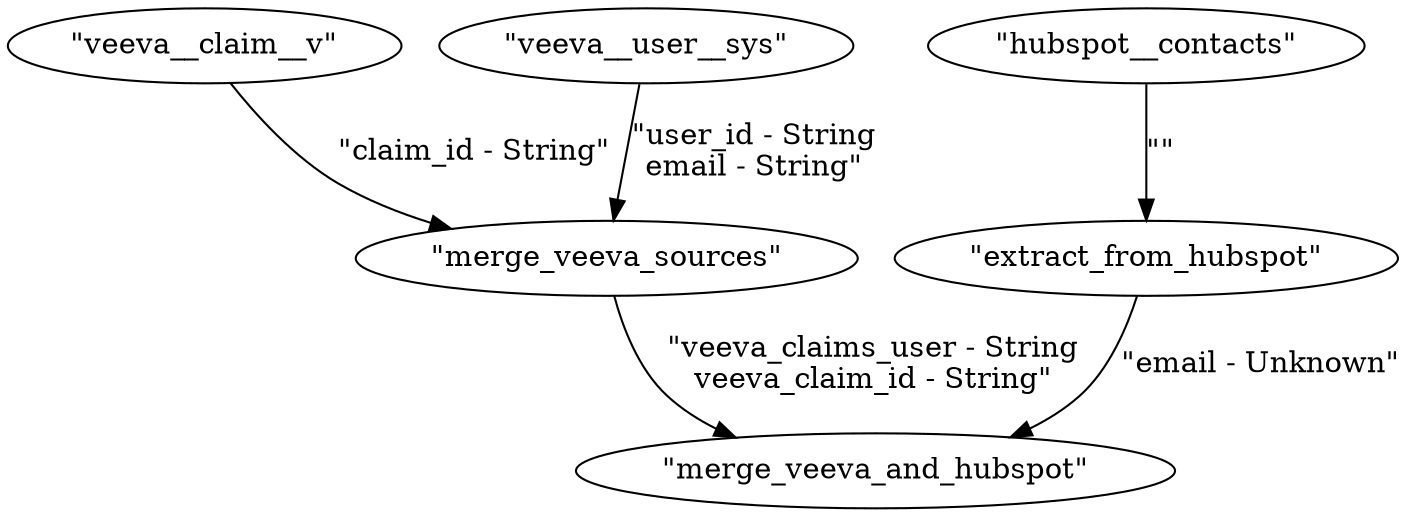 digraph {
    0 [ label = "\"veeva__claim__v\"" ]
    1 [ label = "\"merge_veeva_sources\"" ]
    2 [ label = "\"veeva__user__sys\"" ]
    3 [ label = "\"extract_from_hubspot\"" ]
    4 [ label = "\"merge_veeva_and_hubspot\"" ]
    5 [ label = "\"hubspot__contacts\"" ]
    0 -> 1 [ label = "\"claim_id - String\"" ]
    2 -> 1 [ label = "\"user_id - String
email - String\"" ]
    3 -> 4 [ label = "\"email - Unknown\"" ]
    1 -> 4 [ label = "\"veeva_claims_user - String
veeva_claim_id - String\"" ]
    5 -> 3 [ label = "\"\"" ]
}
